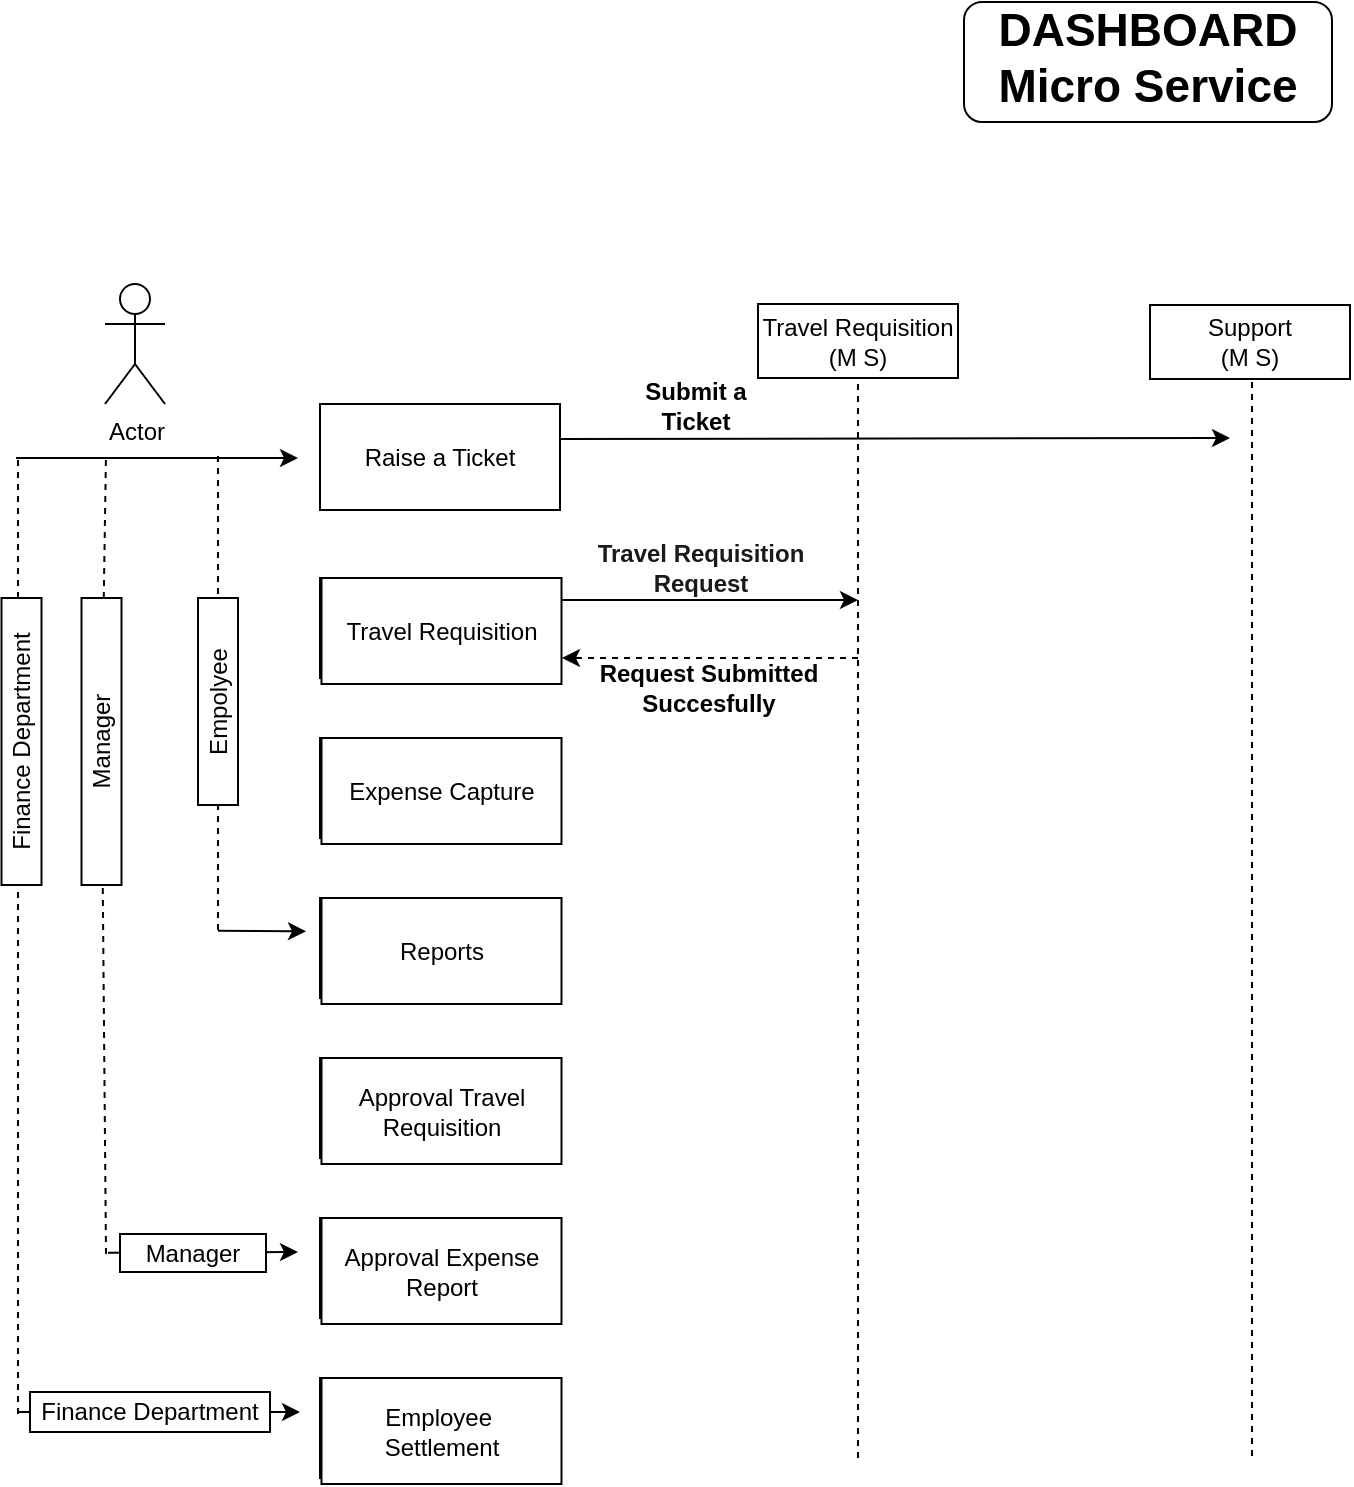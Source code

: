 <mxfile version="21.1.5" type="github">
  <diagram name="Page-1" id="OXNfdeW2UjNv4_Qj5ahb">
    <mxGraphModel dx="1363" dy="1739" grid="1" gridSize="10" guides="1" tooltips="1" connect="1" arrows="1" fold="1" page="1" pageScale="1" pageWidth="1600" pageHeight="900" math="0" shadow="0">
      <root>
        <mxCell id="0" />
        <mxCell id="1" parent="0" />
        <mxCell id="oNK4x6GtnWRanjDO5cXN-2" value="" style="rounded=1;whiteSpace=wrap;html=1;" vertex="1" parent="1">
          <mxGeometry x="526" y="-833" width="184" height="60" as="geometry" />
        </mxCell>
        <mxCell id="oNK4x6GtnWRanjDO5cXN-1" value="&lt;b&gt;&lt;font style=&quot;font-size: 23px;&quot;&gt;DASHBOARD Micro Service&lt;/font&gt;&lt;/b&gt;" style="text;html=1;strokeColor=none;fillColor=none;align=center;verticalAlign=middle;whiteSpace=wrap;rounded=0;" vertex="1" parent="1">
          <mxGeometry x="539" y="-820" width="158" height="30" as="geometry" />
        </mxCell>
        <mxCell id="oNK4x6GtnWRanjDO5cXN-4" value="Travel Requisition" style="rounded=0;whiteSpace=wrap;html=1;" vertex="1" parent="1">
          <mxGeometry x="204" y="-545" width="120" height="50" as="geometry" />
        </mxCell>
        <mxCell id="oNK4x6GtnWRanjDO5cXN-5" value="Reports" style="rounded=0;whiteSpace=wrap;html=1;" vertex="1" parent="1">
          <mxGeometry x="204" y="-385" width="120" height="50" as="geometry" />
        </mxCell>
        <mxCell id="oNK4x6GtnWRanjDO5cXN-6" value="Expense Capture" style="rounded=0;whiteSpace=wrap;html=1;" vertex="1" parent="1">
          <mxGeometry x="204" y="-465" width="120" height="50" as="geometry" />
        </mxCell>
        <mxCell id="oNK4x6GtnWRanjDO5cXN-7" value="Approval Travel Requisition" style="rounded=0;whiteSpace=wrap;html=1;" vertex="1" parent="1">
          <mxGeometry x="204" y="-305" width="120" height="50" as="geometry" />
        </mxCell>
        <mxCell id="oNK4x6GtnWRanjDO5cXN-8" value="Approval Expense Report" style="rounded=0;whiteSpace=wrap;html=1;" vertex="1" parent="1">
          <mxGeometry x="204" y="-225" width="120" height="50" as="geometry" />
        </mxCell>
        <mxCell id="oNK4x6GtnWRanjDO5cXN-10" value="Employee&amp;nbsp;&lt;br&gt;Settlement" style="rounded=0;whiteSpace=wrap;html=1;" vertex="1" parent="1">
          <mxGeometry x="204" y="-145" width="120" height="50" as="geometry" />
        </mxCell>
        <mxCell id="oNK4x6GtnWRanjDO5cXN-16" value="" style="endArrow=none;dashed=1;html=1;rounded=0;" edge="1" parent="1">
          <mxGeometry width="50" height="50" relative="1" as="geometry">
            <mxPoint x="153" y="-369" as="sourcePoint" />
            <mxPoint x="153" y="-609" as="targetPoint" />
          </mxGeometry>
        </mxCell>
        <mxCell id="oNK4x6GtnWRanjDO5cXN-19" value="" style="endArrow=classic;html=1;rounded=0;" edge="1" parent="1">
          <mxGeometry width="50" height="50" relative="1" as="geometry">
            <mxPoint x="153" y="-368.67" as="sourcePoint" />
            <mxPoint x="197" y="-368.34" as="targetPoint" />
          </mxGeometry>
        </mxCell>
        <mxCell id="oNK4x6GtnWRanjDO5cXN-25" value="" style="endArrow=none;dashed=1;html=1;rounded=0;" edge="1" parent="1" source="oNK4x6GtnWRanjDO5cXN-36">
          <mxGeometry width="50" height="50" relative="1" as="geometry">
            <mxPoint x="97" y="-207" as="sourcePoint" />
            <mxPoint x="97" y="-607" as="targetPoint" />
          </mxGeometry>
        </mxCell>
        <mxCell id="oNK4x6GtnWRanjDO5cXN-27" value="" style="endArrow=none;dashed=1;html=1;rounded=0;" edge="1" parent="1">
          <mxGeometry width="50" height="50" relative="1" as="geometry">
            <mxPoint x="53" y="-127" as="sourcePoint" />
            <mxPoint x="53" y="-605" as="targetPoint" />
          </mxGeometry>
        </mxCell>
        <mxCell id="oNK4x6GtnWRanjDO5cXN-28" value="" style="endArrow=classic;html=1;rounded=0;" edge="1" parent="1">
          <mxGeometry width="50" height="50" relative="1" as="geometry">
            <mxPoint x="98" y="-207.67" as="sourcePoint" />
            <mxPoint x="193" y="-208" as="targetPoint" />
          </mxGeometry>
        </mxCell>
        <mxCell id="oNK4x6GtnWRanjDO5cXN-29" value="" style="endArrow=classic;html=1;rounded=0;" edge="1" parent="1">
          <mxGeometry width="50" height="50" relative="1" as="geometry">
            <mxPoint x="53" y="-128" as="sourcePoint" />
            <mxPoint x="194" y="-128" as="targetPoint" />
          </mxGeometry>
        </mxCell>
        <mxCell id="oNK4x6GtnWRanjDO5cXN-30" value="" style="endArrow=classic;html=1;rounded=0;" edge="1" parent="1">
          <mxGeometry width="50" height="50" relative="1" as="geometry">
            <mxPoint x="52" y="-605" as="sourcePoint" />
            <mxPoint x="193" y="-605" as="targetPoint" />
          </mxGeometry>
        </mxCell>
        <mxCell id="oNK4x6GtnWRanjDO5cXN-35" value="Empolyee" style="rounded=0;whiteSpace=wrap;html=1;rotation=-90;" vertex="1" parent="1">
          <mxGeometry x="101.25" y="-493.25" width="103.5" height="20" as="geometry" />
        </mxCell>
        <mxCell id="oNK4x6GtnWRanjDO5cXN-37" value="" style="endArrow=none;dashed=1;html=1;rounded=0;" edge="1" parent="1" target="oNK4x6GtnWRanjDO5cXN-36">
          <mxGeometry width="50" height="50" relative="1" as="geometry">
            <mxPoint x="97" y="-207" as="sourcePoint" />
            <mxPoint x="97" y="-607" as="targetPoint" />
          </mxGeometry>
        </mxCell>
        <mxCell id="oNK4x6GtnWRanjDO5cXN-36" value="Manager" style="rounded=0;whiteSpace=wrap;html=1;rotation=-90;" vertex="1" parent="1">
          <mxGeometry x="23" y="-473.25" width="143.5" height="20" as="geometry" />
        </mxCell>
        <mxCell id="oNK4x6GtnWRanjDO5cXN-38" value="Finance Department" style="rounded=0;whiteSpace=wrap;html=1;rotation=-90;" vertex="1" parent="1">
          <mxGeometry x="-17" y="-473.25" width="143.5" height="20" as="geometry" />
        </mxCell>
        <mxCell id="oNK4x6GtnWRanjDO5cXN-39" value="Finance Department" style="rounded=0;whiteSpace=wrap;html=1;rotation=0;" vertex="1" parent="1">
          <mxGeometry x="59" y="-138" width="120" height="20" as="geometry" />
        </mxCell>
        <mxCell id="oNK4x6GtnWRanjDO5cXN-41" value="Manager" style="rounded=0;whiteSpace=wrap;html=1;rotation=0;" vertex="1" parent="1">
          <mxGeometry x="104" y="-217" width="73" height="19" as="geometry" />
        </mxCell>
        <mxCell id="oNK4x6GtnWRanjDO5cXN-42" value="Actor" style="shape=umlActor;verticalLabelPosition=bottom;verticalAlign=top;html=1;outlineConnect=0;" vertex="1" parent="1">
          <mxGeometry x="96.5" y="-692" width="30" height="60" as="geometry" />
        </mxCell>
        <mxCell id="oNK4x6GtnWRanjDO5cXN-44" value="Travel Requisition&lt;br&gt;(M S)" style="rounded=0;whiteSpace=wrap;html=1;" vertex="1" parent="1">
          <mxGeometry x="423" y="-682" width="100" height="37" as="geometry" />
        </mxCell>
        <mxCell id="oNK4x6GtnWRanjDO5cXN-45" value="" style="endArrow=none;dashed=1;html=1;rounded=0;entryX=0.5;entryY=1;entryDx=0;entryDy=0;" edge="1" parent="1" target="oNK4x6GtnWRanjDO5cXN-44">
          <mxGeometry width="50" height="50" relative="1" as="geometry">
            <mxPoint x="473" y="-105" as="sourcePoint" />
            <mxPoint x="493" y="-575" as="targetPoint" />
          </mxGeometry>
        </mxCell>
        <mxCell id="oNK4x6GtnWRanjDO5cXN-46" value="" style="endArrow=classic;html=1;rounded=0;" edge="1" parent="1">
          <mxGeometry width="50" height="50" relative="1" as="geometry">
            <mxPoint x="324" y="-534" as="sourcePoint" />
            <mxPoint x="473" y="-534" as="targetPoint" />
          </mxGeometry>
        </mxCell>
        <mxCell id="oNK4x6GtnWRanjDO5cXN-47" value="&lt;b&gt;&lt;font color=&quot;#1a1a1a&quot;&gt;Travel Requisition Request&lt;/font&gt;&lt;/b&gt;" style="text;html=1;strokeColor=none;fillColor=none;align=center;verticalAlign=middle;whiteSpace=wrap;rounded=0;" vertex="1" parent="1">
          <mxGeometry x="333" y="-565" width="123" height="30" as="geometry" />
        </mxCell>
        <mxCell id="oNK4x6GtnWRanjDO5cXN-50" value="" style="endArrow=classic;html=1;rounded=0;dashed=1;" edge="1" parent="1">
          <mxGeometry width="50" height="50" relative="1" as="geometry">
            <mxPoint x="473" y="-505" as="sourcePoint" />
            <mxPoint x="325" y="-505" as="targetPoint" />
          </mxGeometry>
        </mxCell>
        <mxCell id="oNK4x6GtnWRanjDO5cXN-51" value="&lt;b&gt;Request Submitted Succesfully&lt;/b&gt;" style="text;html=1;strokeColor=none;fillColor=none;align=center;verticalAlign=middle;whiteSpace=wrap;rounded=0;" vertex="1" parent="1">
          <mxGeometry x="329" y="-505" width="139" height="30" as="geometry" />
        </mxCell>
        <mxCell id="oNK4x6GtnWRanjDO5cXN-52" value="Support&lt;br&gt;(M S)" style="rounded=0;whiteSpace=wrap;html=1;" vertex="1" parent="1">
          <mxGeometry x="619" y="-681.5" width="100" height="37" as="geometry" />
        </mxCell>
        <mxCell id="oNK4x6GtnWRanjDO5cXN-53" value="" style="endArrow=none;dashed=1;html=1;rounded=0;entryX=0.5;entryY=1;entryDx=0;entryDy=0;" edge="1" parent="1">
          <mxGeometry width="50" height="50" relative="1" as="geometry">
            <mxPoint x="670" y="-106" as="sourcePoint" />
            <mxPoint x="670" y="-646" as="targetPoint" />
          </mxGeometry>
        </mxCell>
        <mxCell id="oNK4x6GtnWRanjDO5cXN-54" value="" style="endArrow=classic;html=1;rounded=0;exitX=1;exitY=0.25;exitDx=0;exitDy=0;" edge="1" parent="1">
          <mxGeometry width="50" height="50" relative="1" as="geometry">
            <mxPoint x="324" y="-614.5" as="sourcePoint" />
            <mxPoint x="659" y="-615" as="targetPoint" />
          </mxGeometry>
        </mxCell>
        <mxCell id="oNK4x6GtnWRanjDO5cXN-55" value="Employee&amp;nbsp;&lt;br&gt;Settlement" style="rounded=0;whiteSpace=wrap;html=1;" vertex="1" parent="1">
          <mxGeometry x="204.75" y="-145" width="120" height="53" as="geometry" />
        </mxCell>
        <mxCell id="oNK4x6GtnWRanjDO5cXN-57" value="Travel Requisition" style="rounded=0;whiteSpace=wrap;html=1;" vertex="1" parent="1">
          <mxGeometry x="204.75" y="-545" width="120" height="53" as="geometry" />
        </mxCell>
        <mxCell id="oNK4x6GtnWRanjDO5cXN-58" value="Expense Capture" style="rounded=0;whiteSpace=wrap;html=1;" vertex="1" parent="1">
          <mxGeometry x="204.75" y="-465" width="120" height="53" as="geometry" />
        </mxCell>
        <mxCell id="oNK4x6GtnWRanjDO5cXN-59" value="Reports" style="rounded=0;whiteSpace=wrap;html=1;" vertex="1" parent="1">
          <mxGeometry x="204.75" y="-385" width="120" height="53" as="geometry" />
        </mxCell>
        <mxCell id="oNK4x6GtnWRanjDO5cXN-60" value="Approval Travel Requisition" style="rounded=0;whiteSpace=wrap;html=1;" vertex="1" parent="1">
          <mxGeometry x="204.75" y="-305" width="120" height="53" as="geometry" />
        </mxCell>
        <mxCell id="oNK4x6GtnWRanjDO5cXN-61" value="Approval Expense Report" style="rounded=0;whiteSpace=wrap;html=1;" vertex="1" parent="1">
          <mxGeometry x="204.75" y="-225" width="120" height="53" as="geometry" />
        </mxCell>
        <mxCell id="oNK4x6GtnWRanjDO5cXN-62" value="Raise a Ticket" style="rounded=0;whiteSpace=wrap;html=1;" vertex="1" parent="1">
          <mxGeometry x="204" y="-632" width="120" height="53" as="geometry" />
        </mxCell>
        <mxCell id="oNK4x6GtnWRanjDO5cXN-64" value="&lt;b&gt;Submit a Ticket&lt;/b&gt;" style="text;html=1;strokeColor=none;fillColor=none;align=center;verticalAlign=middle;whiteSpace=wrap;rounded=0;" vertex="1" parent="1">
          <mxGeometry x="362" y="-646" width="60" height="30" as="geometry" />
        </mxCell>
      </root>
    </mxGraphModel>
  </diagram>
</mxfile>

